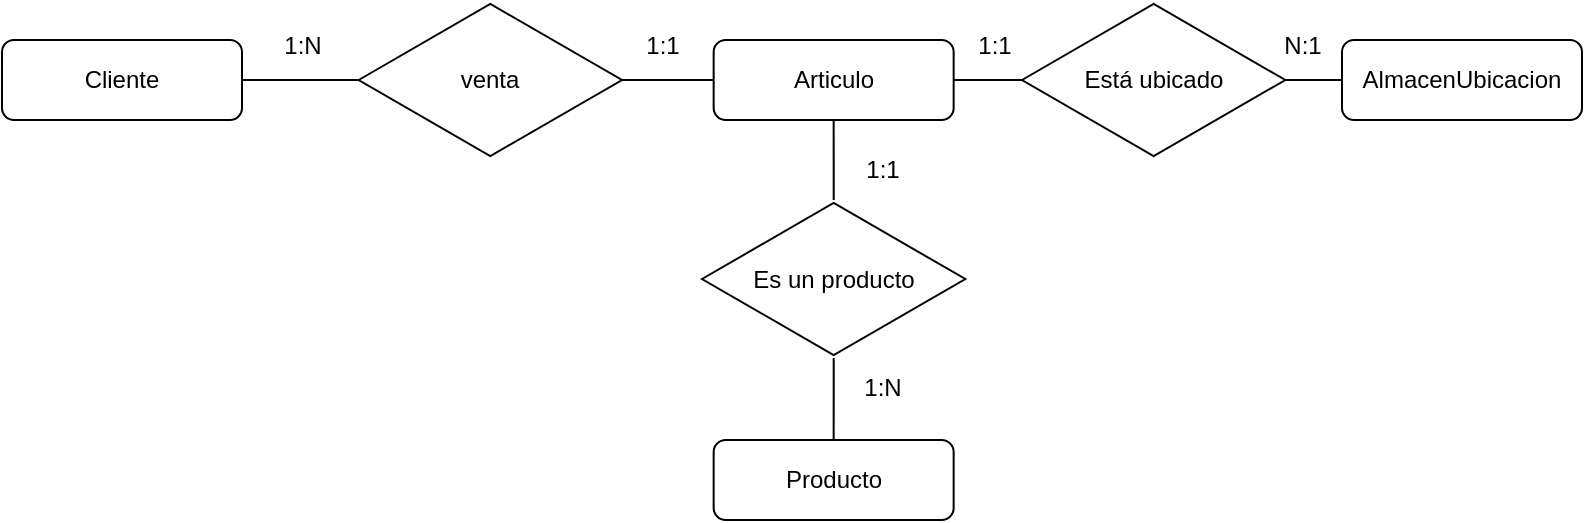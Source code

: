 <mxfile version="21.1.8" type="device">
  <diagram id="R2lEEEUBdFMjLlhIrx00" name="Page-1">
    <mxGraphModel dx="1185" dy="642" grid="1" gridSize="10" guides="1" tooltips="1" connect="1" arrows="1" fold="1" page="1" pageScale="1" pageWidth="1100" pageHeight="850" math="0" shadow="0" extFonts="Permanent Marker^https://fonts.googleapis.com/css?family=Permanent+Marker">
      <root>
        <mxCell id="0" />
        <mxCell id="1" parent="0" />
        <mxCell id="mWctfYkwb3cpsxgle838-11" style="edgeStyle=orthogonalEdgeStyle;rounded=0;orthogonalLoop=1;jettySize=auto;html=1;exitX=0;exitY=0.5;exitDx=0;exitDy=0;entryX=0.97;entryY=0.5;entryDx=0;entryDy=0;entryPerimeter=0;endArrow=none;endFill=0;" edge="1" parent="1" source="mWctfYkwb3cpsxgle838-2" target="mWctfYkwb3cpsxgle838-8">
          <mxGeometry relative="1" as="geometry" />
        </mxCell>
        <mxCell id="mWctfYkwb3cpsxgle838-2" value="Articulo" style="rounded=1;whiteSpace=wrap;html=1;" vertex="1" parent="1">
          <mxGeometry x="385.83" y="90" width="120" height="40" as="geometry" />
        </mxCell>
        <mxCell id="mWctfYkwb3cpsxgle838-3" value="Producto" style="rounded=1;whiteSpace=wrap;html=1;" vertex="1" parent="1">
          <mxGeometry x="385.83" y="290" width="120" height="40" as="geometry" />
        </mxCell>
        <mxCell id="mWctfYkwb3cpsxgle838-4" value="Cliente" style="rounded=1;whiteSpace=wrap;html=1;" vertex="1" parent="1">
          <mxGeometry x="30" y="90" width="120" height="40" as="geometry" />
        </mxCell>
        <mxCell id="mWctfYkwb3cpsxgle838-6" value="AlmacenUbicacion" style="rounded=1;whiteSpace=wrap;html=1;" vertex="1" parent="1">
          <mxGeometry x="700" y="90" width="120" height="40" as="geometry" />
        </mxCell>
        <mxCell id="mWctfYkwb3cpsxgle838-12" style="edgeStyle=orthogonalEdgeStyle;rounded=0;orthogonalLoop=1;jettySize=auto;html=1;entryX=0.5;entryY=1;entryDx=0;entryDy=0;endArrow=none;endFill=0;" edge="1" parent="1" source="mWctfYkwb3cpsxgle838-7" target="mWctfYkwb3cpsxgle838-2">
          <mxGeometry relative="1" as="geometry" />
        </mxCell>
        <mxCell id="mWctfYkwb3cpsxgle838-13" style="edgeStyle=orthogonalEdgeStyle;rounded=0;orthogonalLoop=1;jettySize=auto;html=1;entryX=0.5;entryY=0;entryDx=0;entryDy=0;endArrow=none;endFill=0;" edge="1" parent="1" source="mWctfYkwb3cpsxgle838-7" target="mWctfYkwb3cpsxgle838-3">
          <mxGeometry relative="1" as="geometry" />
        </mxCell>
        <mxCell id="mWctfYkwb3cpsxgle838-7" value="Es un producto" style="html=1;whiteSpace=wrap;aspect=fixed;shape=isoRectangle;" vertex="1" parent="1">
          <mxGeometry x="380.0" y="170" width="131.67" height="79" as="geometry" />
        </mxCell>
        <mxCell id="mWctfYkwb3cpsxgle838-9" style="edgeStyle=orthogonalEdgeStyle;rounded=0;orthogonalLoop=1;jettySize=auto;html=1;entryX=1;entryY=0.5;entryDx=0;entryDy=0;endArrow=none;endFill=0;" edge="1" parent="1" source="mWctfYkwb3cpsxgle838-8" target="mWctfYkwb3cpsxgle838-4">
          <mxGeometry relative="1" as="geometry" />
        </mxCell>
        <mxCell id="mWctfYkwb3cpsxgle838-8" value="venta" style="html=1;whiteSpace=wrap;aspect=fixed;shape=isoRectangle;" vertex="1" parent="1">
          <mxGeometry x="208.33" y="70.5" width="131.67" height="79" as="geometry" />
        </mxCell>
        <mxCell id="mWctfYkwb3cpsxgle838-15" style="edgeStyle=orthogonalEdgeStyle;rounded=0;orthogonalLoop=1;jettySize=auto;html=1;entryX=1;entryY=0.5;entryDx=0;entryDy=0;endArrow=none;endFill=0;exitX=0.008;exitY=0.5;exitDx=0;exitDy=0;exitPerimeter=0;" edge="1" parent="1" source="mWctfYkwb3cpsxgle838-14" target="mWctfYkwb3cpsxgle838-2">
          <mxGeometry relative="1" as="geometry">
            <mxPoint x="536.67" y="110.034" as="sourcePoint" />
          </mxGeometry>
        </mxCell>
        <mxCell id="mWctfYkwb3cpsxgle838-16" style="edgeStyle=orthogonalEdgeStyle;rounded=0;orthogonalLoop=1;jettySize=auto;html=1;entryX=0;entryY=0.5;entryDx=0;entryDy=0;endArrow=none;endFill=0;" edge="1" parent="1" source="mWctfYkwb3cpsxgle838-14" target="mWctfYkwb3cpsxgle838-6">
          <mxGeometry relative="1" as="geometry" />
        </mxCell>
        <mxCell id="mWctfYkwb3cpsxgle838-14" value="Está ubicado" style="html=1;whiteSpace=wrap;aspect=fixed;shape=isoRectangle;" vertex="1" parent="1">
          <mxGeometry x="540" y="70.5" width="131.67" height="79" as="geometry" />
        </mxCell>
        <mxCell id="mWctfYkwb3cpsxgle838-17" value="1:1" style="text;html=1;align=center;verticalAlign=middle;resizable=0;points=[];autosize=1;strokeColor=none;fillColor=none;" vertex="1" parent="1">
          <mxGeometry x="340" y="78" width="40" height="30" as="geometry" />
        </mxCell>
        <mxCell id="mWctfYkwb3cpsxgle838-18" value="1:N" style="text;html=1;align=center;verticalAlign=middle;resizable=0;points=[];autosize=1;strokeColor=none;fillColor=none;" vertex="1" parent="1">
          <mxGeometry x="160" y="78" width="40" height="30" as="geometry" />
        </mxCell>
        <mxCell id="mWctfYkwb3cpsxgle838-19" value="1:1" style="text;html=1;align=center;verticalAlign=middle;resizable=0;points=[];autosize=1;strokeColor=none;fillColor=none;" vertex="1" parent="1">
          <mxGeometry x="450" y="140" width="40" height="30" as="geometry" />
        </mxCell>
        <mxCell id="mWctfYkwb3cpsxgle838-20" value="1:N" style="text;html=1;align=center;verticalAlign=middle;resizable=0;points=[];autosize=1;strokeColor=none;fillColor=none;" vertex="1" parent="1">
          <mxGeometry x="450.0" y="249" width="40" height="30" as="geometry" />
        </mxCell>
        <mxCell id="mWctfYkwb3cpsxgle838-21" value="1:1" style="text;html=1;align=center;verticalAlign=middle;resizable=0;points=[];autosize=1;strokeColor=none;fillColor=none;" vertex="1" parent="1">
          <mxGeometry x="505.83" y="78" width="40" height="30" as="geometry" />
        </mxCell>
        <mxCell id="mWctfYkwb3cpsxgle838-22" value="N:1" style="text;html=1;align=center;verticalAlign=middle;resizable=0;points=[];autosize=1;strokeColor=none;fillColor=none;" vertex="1" parent="1">
          <mxGeometry x="660" y="78" width="40" height="30" as="geometry" />
        </mxCell>
      </root>
    </mxGraphModel>
  </diagram>
</mxfile>
